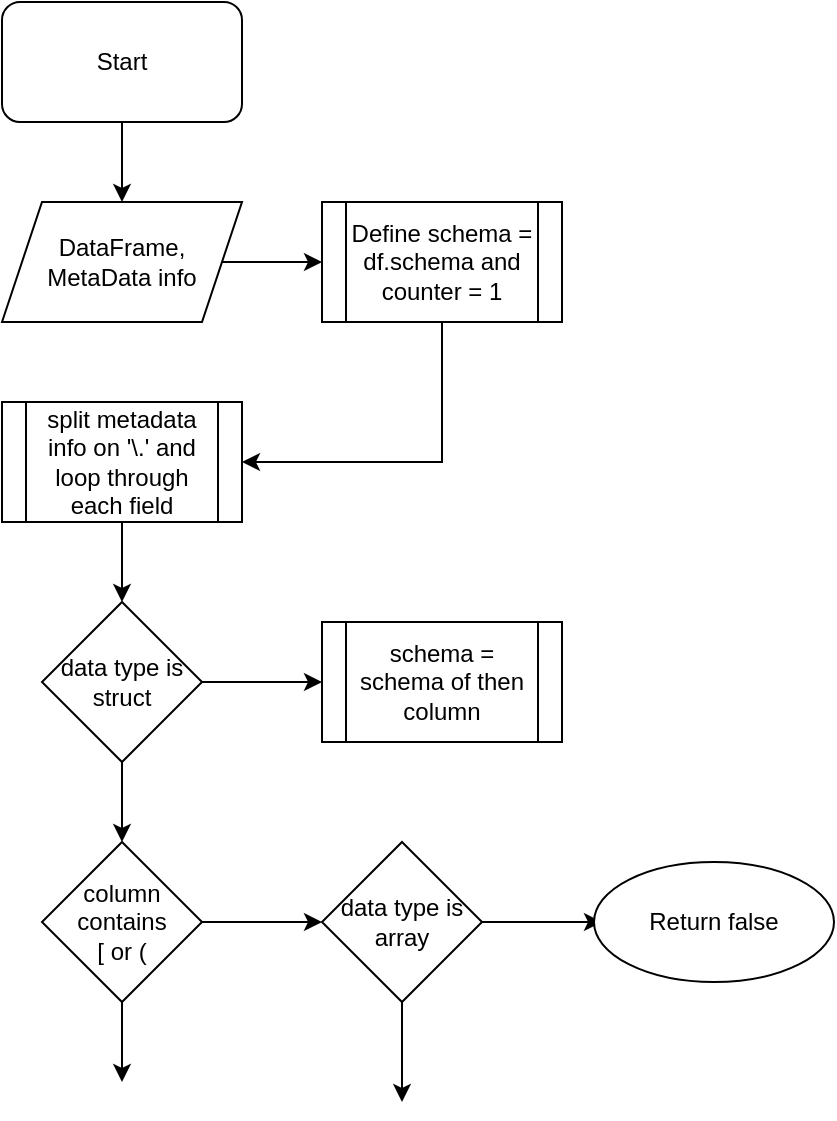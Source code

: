 <mxfile version="14.9.9" type="github">
  <diagram id="bMIv9ze5h6GgfTMmupGz" name="column validation">
    <mxGraphModel dx="1038" dy="624" grid="1" gridSize="10" guides="1" tooltips="1" connect="1" arrows="1" fold="1" page="1" pageScale="1" pageWidth="827" pageHeight="1169" math="0" shadow="0">
      <root>
        <mxCell id="0" />
        <mxCell id="1" parent="0" />
        <mxCell id="i9gJvD8DNWFQ0qLjSNJB-4" value="" style="edgeStyle=orthogonalEdgeStyle;rounded=0;orthogonalLoop=1;jettySize=auto;html=1;" edge="1" parent="1" source="i9gJvD8DNWFQ0qLjSNJB-1" target="i9gJvD8DNWFQ0qLjSNJB-3">
          <mxGeometry relative="1" as="geometry" />
        </mxCell>
        <mxCell id="i9gJvD8DNWFQ0qLjSNJB-1" value="Start" style="rounded=1;whiteSpace=wrap;html=1;" vertex="1" parent="1">
          <mxGeometry x="354" y="20" width="120" height="60" as="geometry" />
        </mxCell>
        <mxCell id="i9gJvD8DNWFQ0qLjSNJB-18" value="" style="edgeStyle=orthogonalEdgeStyle;rounded=0;orthogonalLoop=1;jettySize=auto;html=1;" edge="1" parent="1" source="i9gJvD8DNWFQ0qLjSNJB-3" target="i9gJvD8DNWFQ0qLjSNJB-17">
          <mxGeometry relative="1" as="geometry" />
        </mxCell>
        <mxCell id="i9gJvD8DNWFQ0qLjSNJB-3" value="DataFrame,&lt;br&gt;MetaData info" style="shape=parallelogram;perimeter=parallelogramPerimeter;whiteSpace=wrap;html=1;fixedSize=1;" vertex="1" parent="1">
          <mxGeometry x="354" y="120" width="120" height="60" as="geometry" />
        </mxCell>
        <mxCell id="i9gJvD8DNWFQ0qLjSNJB-8" value="" style="edgeStyle=orthogonalEdgeStyle;rounded=0;orthogonalLoop=1;jettySize=auto;html=1;" edge="1" parent="1" source="i9gJvD8DNWFQ0qLjSNJB-5" target="i9gJvD8DNWFQ0qLjSNJB-7">
          <mxGeometry relative="1" as="geometry" />
        </mxCell>
        <mxCell id="i9gJvD8DNWFQ0qLjSNJB-5" value="split metadata info on &#39;\\.&#39; and loop through each field" style="shape=process;whiteSpace=wrap;html=1;backgroundOutline=1;" vertex="1" parent="1">
          <mxGeometry x="354" y="220" width="120" height="60" as="geometry" />
        </mxCell>
        <mxCell id="i9gJvD8DNWFQ0qLjSNJB-10" value="" style="edgeStyle=orthogonalEdgeStyle;rounded=0;orthogonalLoop=1;jettySize=auto;html=1;" edge="1" parent="1" source="i9gJvD8DNWFQ0qLjSNJB-7" target="i9gJvD8DNWFQ0qLjSNJB-9">
          <mxGeometry relative="1" as="geometry" />
        </mxCell>
        <mxCell id="i9gJvD8DNWFQ0qLjSNJB-12" value="" style="edgeStyle=orthogonalEdgeStyle;rounded=0;orthogonalLoop=1;jettySize=auto;html=1;" edge="1" parent="1" source="i9gJvD8DNWFQ0qLjSNJB-7" target="i9gJvD8DNWFQ0qLjSNJB-11">
          <mxGeometry relative="1" as="geometry" />
        </mxCell>
        <mxCell id="i9gJvD8DNWFQ0qLjSNJB-7" value="data type is struct" style="rhombus;whiteSpace=wrap;html=1;" vertex="1" parent="1">
          <mxGeometry x="374" y="320" width="80" height="80" as="geometry" />
        </mxCell>
        <mxCell id="i9gJvD8DNWFQ0qLjSNJB-14" value="" style="edgeStyle=orthogonalEdgeStyle;rounded=0;orthogonalLoop=1;jettySize=auto;html=1;" edge="1" parent="1" source="i9gJvD8DNWFQ0qLjSNJB-9">
          <mxGeometry relative="1" as="geometry">
            <mxPoint x="514" y="480" as="targetPoint" />
          </mxGeometry>
        </mxCell>
        <mxCell id="i9gJvD8DNWFQ0qLjSNJB-16" value="" style="edgeStyle=orthogonalEdgeStyle;rounded=0;orthogonalLoop=1;jettySize=auto;html=1;" edge="1" parent="1" source="i9gJvD8DNWFQ0qLjSNJB-9">
          <mxGeometry relative="1" as="geometry">
            <mxPoint x="414" y="560" as="targetPoint" />
          </mxGeometry>
        </mxCell>
        <mxCell id="i9gJvD8DNWFQ0qLjSNJB-9" value="column contains &lt;br&gt;[ or (" style="rhombus;whiteSpace=wrap;html=1;" vertex="1" parent="1">
          <mxGeometry x="374" y="440" width="80" height="80" as="geometry" />
        </mxCell>
        <mxCell id="i9gJvD8DNWFQ0qLjSNJB-11" value="schema = schema of then column" style="shape=process;whiteSpace=wrap;html=1;backgroundOutline=1;" vertex="1" parent="1">
          <mxGeometry x="514" y="330" width="120" height="60" as="geometry" />
        </mxCell>
        <mxCell id="i9gJvD8DNWFQ0qLjSNJB-20" style="edgeStyle=orthogonalEdgeStyle;rounded=0;orthogonalLoop=1;jettySize=auto;html=1;entryX=1;entryY=0.5;entryDx=0;entryDy=0;" edge="1" parent="1" source="i9gJvD8DNWFQ0qLjSNJB-17" target="i9gJvD8DNWFQ0qLjSNJB-5">
          <mxGeometry relative="1" as="geometry">
            <mxPoint x="574" y="250" as="targetPoint" />
            <Array as="points">
              <mxPoint x="574" y="250" />
            </Array>
          </mxGeometry>
        </mxCell>
        <mxCell id="i9gJvD8DNWFQ0qLjSNJB-17" value="Define schema = df.schema and counter = 1" style="shape=process;whiteSpace=wrap;html=1;backgroundOutline=1;" vertex="1" parent="1">
          <mxGeometry x="514" y="120" width="120" height="60" as="geometry" />
        </mxCell>
        <mxCell id="i9gJvD8DNWFQ0qLjSNJB-23" value="" style="edgeStyle=orthogonalEdgeStyle;rounded=0;orthogonalLoop=1;jettySize=auto;html=1;" edge="1" parent="1" source="i9gJvD8DNWFQ0qLjSNJB-21">
          <mxGeometry relative="1" as="geometry">
            <mxPoint x="654" y="480" as="targetPoint" />
          </mxGeometry>
        </mxCell>
        <mxCell id="i9gJvD8DNWFQ0qLjSNJB-25" value="" style="edgeStyle=orthogonalEdgeStyle;rounded=0;orthogonalLoop=1;jettySize=auto;html=1;" edge="1" parent="1" source="i9gJvD8DNWFQ0qLjSNJB-21">
          <mxGeometry relative="1" as="geometry">
            <mxPoint x="554" y="570" as="targetPoint" />
          </mxGeometry>
        </mxCell>
        <mxCell id="i9gJvD8DNWFQ0qLjSNJB-21" value="&lt;span&gt;data type is array&lt;/span&gt;" style="rhombus;whiteSpace=wrap;html=1;" vertex="1" parent="1">
          <mxGeometry x="514" y="440" width="80" height="80" as="geometry" />
        </mxCell>
        <mxCell id="i9gJvD8DNWFQ0qLjSNJB-26" value="Return false" style="ellipse;whiteSpace=wrap;html=1;" vertex="1" parent="1">
          <mxGeometry x="650" y="450" width="120" height="60" as="geometry" />
        </mxCell>
      </root>
    </mxGraphModel>
  </diagram>
</mxfile>
